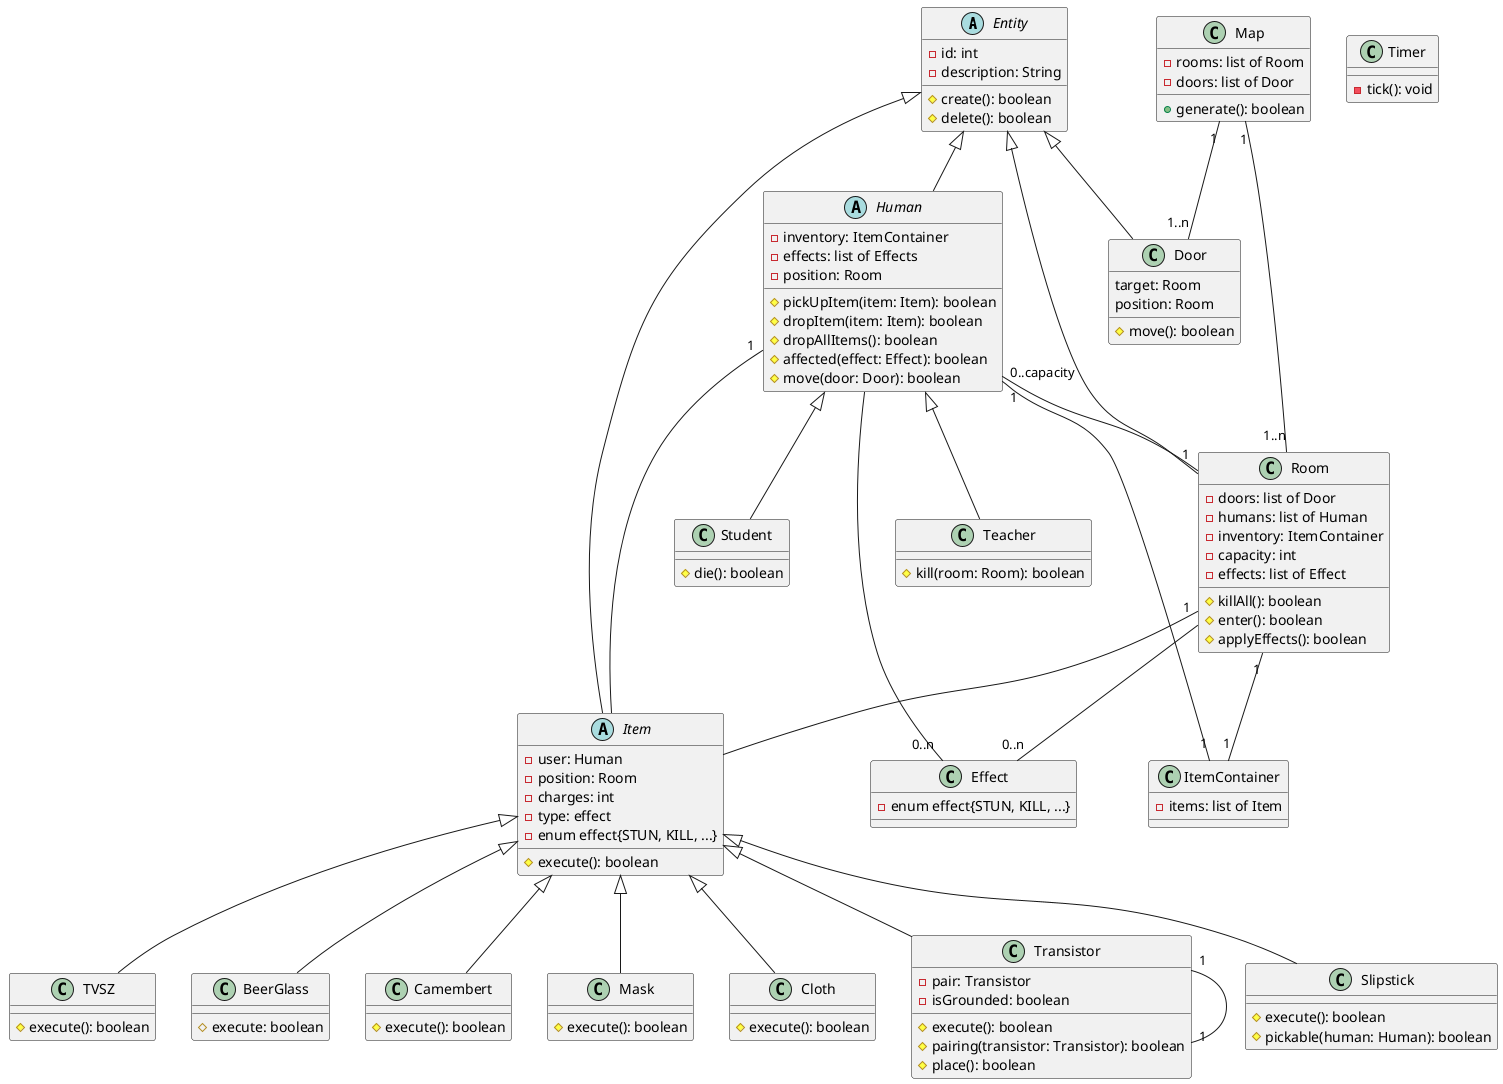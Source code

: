 @startuml class_diagram

abstract class Entity{
  -id: int
  -description: String
  __
  #create(): boolean
  #delete(): boolean
}
abstract class Human{
  -inventory: ItemContainer
  -effects: list of Effects
  -position: Room
  __
  #pickUpItem(item: Item): boolean
  #dropItem(item: Item): boolean
  #dropAllItems(): boolean
  #affected(effect: Effect): boolean
  #move(door: Door): boolean
}
class Student{
  __
  #die(): boolean
}
class Teacher{
  __
  #kill(room: Room): boolean
}
abstract class Item{
  -user: Human
  -position: Room
  -charges: int
  -type: effect
  -enum effect{STUN, KILL, ...}
  __
  #execute(): boolean
}
class TVSZ{
  __
  #execute(): boolean
}
class BeerGlass{
  __
  #execute: boolean
}
class Camembert{
  __
  #execute(): boolean
}
class Mask{
  __
  #execute(): boolean
}
class Cloth{
  __
  #execute(): boolean
}
class Transistor{
  -pair: Transistor
  -isGrounded: boolean
  __
  #execute(): boolean
  #pairing(transistor: Transistor): boolean
  #place(): boolean
}
class Slipstick{
  __
  #execute(): boolean
  #pickable(human: Human): boolean
}
class Room{
  -doors: list of Door
  -humans: list of Human
  -inventory: ItemContainer
  -capacity: int
  -effects: list of Effect
  __
  #killAll(): boolean
  #enter(): boolean
  #applyEffects(): boolean
}
class Door{
  target: Room
  position: Room
  __
  #move(): boolean
}
class ItemContainer{
  -items: list of Item
}
class Map{
  -rooms: list of Room
  -doors: list of Door
  __
  +generate(): boolean
}
class Timer{
  __
  -tick(): void
}
class Effect{
  -enum effect{STUN, KILL, ...}
}

Entity <|-- Item
Entity <|-- Human
Entity <|-- Door
Entity <|-- Room
Item <|-- Mask
Item <|-- Cloth
Item <|--BeerGlass
Item <|-- TVSZ
Item <|-- Camembert
Item <|-- Transistor
Item <|-- Slipstick
Human <|-- Teacher
Human <|-- Student

Map "1" -- "1..n" Room
Map "1"-- "1..n" Door
Human "1" -- Item
Room "1" -- Item
Human "0..capacity" -- "1" Room
Human "1" -- "1" ItemContainer
Room "1" -- "1" ItemContainer
Transistor "1" -- "1" Transistor
Human -- "0..n" Effect
Room -- "0..n" Effect

@enduml